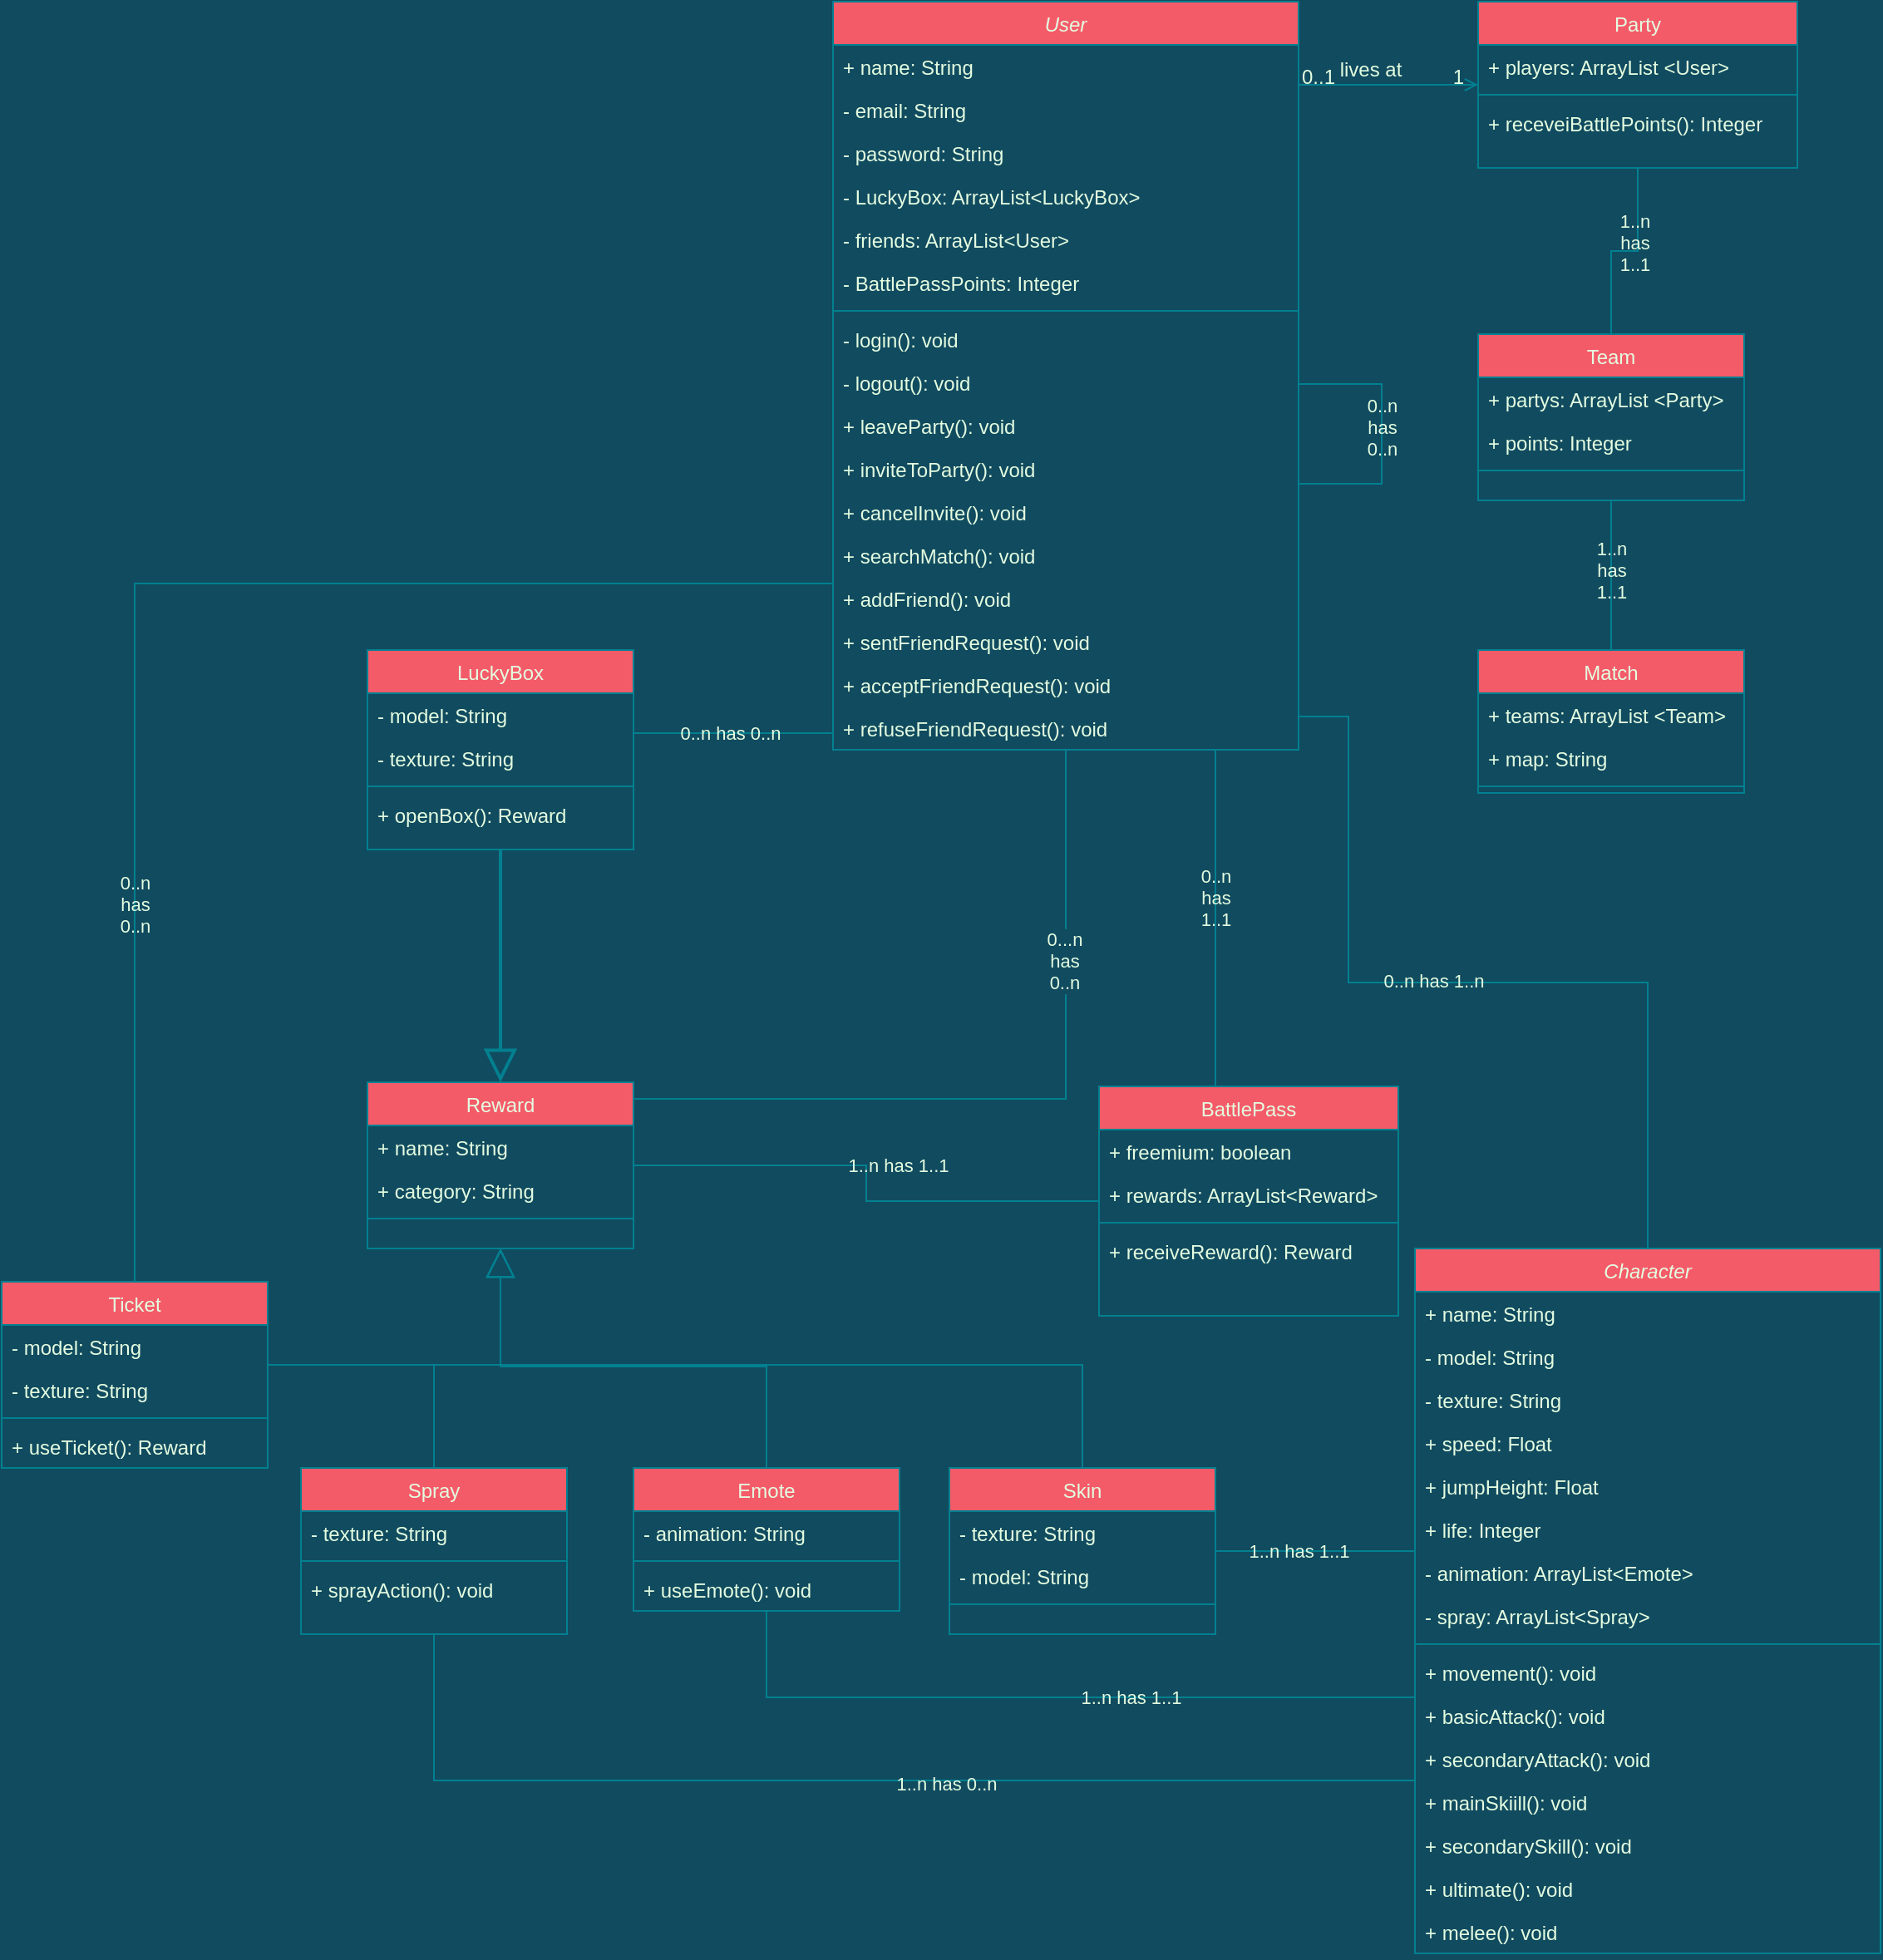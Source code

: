 <mxfile version="20.7.3" type="github">
  <diagram id="C5RBs43oDa-KdzZeNtuy" name="Page-1">
    <mxGraphModel dx="1836" dy="573" grid="1" gridSize="10" guides="1" tooltips="1" connect="1" arrows="1" fold="1" page="1" pageScale="1" pageWidth="827" pageHeight="1169" background="#114B5F" math="0" shadow="0">
      <root>
        <mxCell id="WIyWlLk6GJQsqaUBKTNV-0" />
        <mxCell id="WIyWlLk6GJQsqaUBKTNV-1" parent="WIyWlLk6GJQsqaUBKTNV-0" />
        <mxCell id="tmerNh61m2oUfgp1v08B-69" style="edgeStyle=orthogonalEdgeStyle;rounded=0;orthogonalLoop=1;jettySize=auto;html=1;labelBackgroundColor=none;strokeColor=#028090;fontColor=default;endArrow=none;endFill=0;endSize=15;fillColor=#F45B69;" parent="WIyWlLk6GJQsqaUBKTNV-1" source="zkfFHV4jXpPFQw0GAbJ--0" target="tmerNh61m2oUfgp1v08B-45" edge="1">
          <mxGeometry relative="1" as="geometry">
            <Array as="points">
              <mxPoint x="430" y="550" />
              <mxPoint x="430" y="710" />
              <mxPoint x="610" y="710" />
            </Array>
          </mxGeometry>
        </mxCell>
        <mxCell id="tmerNh61m2oUfgp1v08B-70" value="0..n has 1..n" style="edgeLabel;html=1;align=center;verticalAlign=middle;resizable=0;points=[];fontColor=#E4FDE1;labelBackgroundColor=none;" parent="tmerNh61m2oUfgp1v08B-69" vertex="1" connectable="0">
          <mxGeometry x="-0.09" y="1" relative="1" as="geometry">
            <mxPoint as="offset" />
          </mxGeometry>
        </mxCell>
        <mxCell id="zkfFHV4jXpPFQw0GAbJ--0" value="User" style="swimlane;fontStyle=2;align=center;verticalAlign=top;childLayout=stackLayout;horizontal=1;startSize=26;horizontalStack=0;resizeParent=1;resizeLast=0;collapsible=1;marginBottom=0;rounded=0;shadow=0;strokeWidth=1;fillColor=#F45B69;strokeColor=#028090;fontColor=#E4FDE1;labelBackgroundColor=none;" parent="WIyWlLk6GJQsqaUBKTNV-1" vertex="1">
          <mxGeometry x="120" y="120" width="280" height="450" as="geometry">
            <mxRectangle x="230" y="140" width="160" height="26" as="alternateBounds" />
          </mxGeometry>
        </mxCell>
        <mxCell id="zkfFHV4jXpPFQw0GAbJ--1" value="+ name: String" style="text;align=left;verticalAlign=top;spacingLeft=4;spacingRight=4;overflow=hidden;rotatable=0;points=[[0,0.5],[1,0.5]];portConstraint=eastwest;fontColor=#E4FDE1;labelBackgroundColor=none;" parent="zkfFHV4jXpPFQw0GAbJ--0" vertex="1">
          <mxGeometry y="26" width="280" height="26" as="geometry" />
        </mxCell>
        <mxCell id="zkfFHV4jXpPFQw0GAbJ--2" value="- email: String" style="text;align=left;verticalAlign=top;spacingLeft=4;spacingRight=4;overflow=hidden;rotatable=0;points=[[0,0.5],[1,0.5]];portConstraint=eastwest;rounded=0;shadow=0;html=0;fontColor=#E4FDE1;labelBackgroundColor=none;" parent="zkfFHV4jXpPFQw0GAbJ--0" vertex="1">
          <mxGeometry y="52" width="280" height="26" as="geometry" />
        </mxCell>
        <mxCell id="zkfFHV4jXpPFQw0GAbJ--3" value="- password: String" style="text;align=left;verticalAlign=top;spacingLeft=4;spacingRight=4;overflow=hidden;rotatable=0;points=[[0,0.5],[1,0.5]];portConstraint=eastwest;rounded=0;shadow=0;html=0;fontColor=#E4FDE1;labelBackgroundColor=none;" parent="zkfFHV4jXpPFQw0GAbJ--0" vertex="1">
          <mxGeometry y="78" width="280" height="26" as="geometry" />
        </mxCell>
        <mxCell id="Cb7bU1tl5uYqyNxueSW6-1" value="- LuckyBox: ArrayList&lt;LuckyBox&gt;" style="text;align=left;verticalAlign=top;spacingLeft=4;spacingRight=4;overflow=hidden;rotatable=0;points=[[0,0.5],[1,0.5]];portConstraint=eastwest;rounded=0;shadow=0;html=0;fontColor=#E4FDE1;labelBackgroundColor=none;" parent="zkfFHV4jXpPFQw0GAbJ--0" vertex="1">
          <mxGeometry y="104" width="280" height="26" as="geometry" />
        </mxCell>
        <mxCell id="Cb7bU1tl5uYqyNxueSW6-10" value="- friends: ArrayList&lt;User&gt;" style="text;align=left;verticalAlign=top;spacingLeft=4;spacingRight=4;overflow=hidden;rotatable=0;points=[[0,0.5],[1,0.5]];portConstraint=eastwest;rounded=0;shadow=0;html=0;fontColor=#E4FDE1;labelBackgroundColor=none;" parent="zkfFHV4jXpPFQw0GAbJ--0" vertex="1">
          <mxGeometry y="130" width="280" height="26" as="geometry" />
        </mxCell>
        <mxCell id="Cb7bU1tl5uYqyNxueSW6-0" value="- BattlePassPoints: Integer" style="text;align=left;verticalAlign=top;spacingLeft=4;spacingRight=4;overflow=hidden;rotatable=0;points=[[0,0.5],[1,0.5]];portConstraint=eastwest;rounded=0;shadow=0;html=0;fontColor=#E4FDE1;labelBackgroundColor=none;" parent="zkfFHV4jXpPFQw0GAbJ--0" vertex="1">
          <mxGeometry y="156" width="280" height="26" as="geometry" />
        </mxCell>
        <mxCell id="zkfFHV4jXpPFQw0GAbJ--4" value="" style="line;html=1;strokeWidth=1;align=left;verticalAlign=middle;spacingTop=-1;spacingLeft=3;spacingRight=3;rotatable=0;labelPosition=right;points=[];portConstraint=eastwest;labelBackgroundColor=none;fillColor=#F45B69;strokeColor=#028090;fontColor=#E4FDE1;" parent="zkfFHV4jXpPFQw0GAbJ--0" vertex="1">
          <mxGeometry y="182" width="280" height="8" as="geometry" />
        </mxCell>
        <mxCell id="zkfFHV4jXpPFQw0GAbJ--5" value="- login(): void" style="text;align=left;verticalAlign=top;spacingLeft=4;spacingRight=4;overflow=hidden;rotatable=0;points=[[0,0.5],[1,0.5]];portConstraint=eastwest;fontColor=#E4FDE1;labelBackgroundColor=none;" parent="zkfFHV4jXpPFQw0GAbJ--0" vertex="1">
          <mxGeometry y="190" width="280" height="26" as="geometry" />
        </mxCell>
        <mxCell id="Cb7bU1tl5uYqyNxueSW6-2" value="- logout(): void" style="text;align=left;verticalAlign=top;spacingLeft=4;spacingRight=4;overflow=hidden;rotatable=0;points=[[0,0.5],[1,0.5]];portConstraint=eastwest;fontColor=#E4FDE1;labelBackgroundColor=none;" parent="zkfFHV4jXpPFQw0GAbJ--0" vertex="1">
          <mxGeometry y="216" width="280" height="26" as="geometry" />
        </mxCell>
        <mxCell id="Cb7bU1tl5uYqyNxueSW6-3" value="+ leaveParty(): void" style="text;align=left;verticalAlign=top;spacingLeft=4;spacingRight=4;overflow=hidden;rotatable=0;points=[[0,0.5],[1,0.5]];portConstraint=eastwest;fontColor=#E4FDE1;labelBackgroundColor=none;" parent="zkfFHV4jXpPFQw0GAbJ--0" vertex="1">
          <mxGeometry y="242" width="280" height="26" as="geometry" />
        </mxCell>
        <mxCell id="Cb7bU1tl5uYqyNxueSW6-4" value="+ inviteToParty(): void" style="text;align=left;verticalAlign=top;spacingLeft=4;spacingRight=4;overflow=hidden;rotatable=0;points=[[0,0.5],[1,0.5]];portConstraint=eastwest;fontColor=#E4FDE1;labelBackgroundColor=none;" parent="zkfFHV4jXpPFQw0GAbJ--0" vertex="1">
          <mxGeometry y="268" width="280" height="26" as="geometry" />
        </mxCell>
        <mxCell id="Cb7bU1tl5uYqyNxueSW6-5" value="+ cancelInvite(): void" style="text;align=left;verticalAlign=top;spacingLeft=4;spacingRight=4;overflow=hidden;rotatable=0;points=[[0,0.5],[1,0.5]];portConstraint=eastwest;fontColor=#E4FDE1;labelBackgroundColor=none;" parent="zkfFHV4jXpPFQw0GAbJ--0" vertex="1">
          <mxGeometry y="294" width="280" height="26" as="geometry" />
        </mxCell>
        <mxCell id="Cb7bU1tl5uYqyNxueSW6-6" value="+ searchMatch(): void" style="text;align=left;verticalAlign=top;spacingLeft=4;spacingRight=4;overflow=hidden;rotatable=0;points=[[0,0.5],[1,0.5]];portConstraint=eastwest;fontColor=#E4FDE1;labelBackgroundColor=none;" parent="zkfFHV4jXpPFQw0GAbJ--0" vertex="1">
          <mxGeometry y="320" width="280" height="26" as="geometry" />
        </mxCell>
        <mxCell id="Cb7bU1tl5uYqyNxueSW6-7" value="+ addFriend(): void" style="text;align=left;verticalAlign=top;spacingLeft=4;spacingRight=4;overflow=hidden;rotatable=0;points=[[0,0.5],[1,0.5]];portConstraint=eastwest;fontColor=#E4FDE1;labelBackgroundColor=none;" parent="zkfFHV4jXpPFQw0GAbJ--0" vertex="1">
          <mxGeometry y="346" width="280" height="26" as="geometry" />
        </mxCell>
        <mxCell id="Cb7bU1tl5uYqyNxueSW6-9" value="+ sentFriendRequest(): void" style="text;align=left;verticalAlign=top;spacingLeft=4;spacingRight=4;overflow=hidden;rotatable=0;points=[[0,0.5],[1,0.5]];portConstraint=eastwest;fontColor=#E4FDE1;labelBackgroundColor=none;" parent="zkfFHV4jXpPFQw0GAbJ--0" vertex="1">
          <mxGeometry y="372" width="280" height="26" as="geometry" />
        </mxCell>
        <mxCell id="Cb7bU1tl5uYqyNxueSW6-11" value="+ acceptFriendRequest(): void" style="text;align=left;verticalAlign=top;spacingLeft=4;spacingRight=4;overflow=hidden;rotatable=0;points=[[0,0.5],[1,0.5]];portConstraint=eastwest;fontColor=#E4FDE1;labelBackgroundColor=none;" parent="zkfFHV4jXpPFQw0GAbJ--0" vertex="1">
          <mxGeometry y="398" width="280" height="26" as="geometry" />
        </mxCell>
        <mxCell id="Cb7bU1tl5uYqyNxueSW6-8" value="+ refuseFriendRequest(): void" style="text;align=left;verticalAlign=top;spacingLeft=4;spacingRight=4;overflow=hidden;rotatable=0;points=[[0,0.5],[1,0.5]];portConstraint=eastwest;fontColor=#E4FDE1;labelBackgroundColor=none;" parent="zkfFHV4jXpPFQw0GAbJ--0" vertex="1">
          <mxGeometry y="424" width="280" height="26" as="geometry" />
        </mxCell>
        <mxCell id="Cb7bU1tl5uYqyNxueSW6-14" style="edgeStyle=orthogonalEdgeStyle;rounded=0;orthogonalLoop=1;jettySize=auto;html=1;strokeColor=#028090;fontColor=default;fillColor=#F45B69;endArrow=none;endFill=0;endSize=6;startSize=6;jumpSize=6;labelBackgroundColor=none;" parent="WIyWlLk6GJQsqaUBKTNV-1" source="zkfFHV4jXpPFQw0GAbJ--6" target="zkfFHV4jXpPFQw0GAbJ--0" edge="1">
          <mxGeometry relative="1" as="geometry">
            <Array as="points">
              <mxPoint x="60" y="560" />
              <mxPoint x="60" y="560" />
            </Array>
          </mxGeometry>
        </mxCell>
        <mxCell id="tmerNh61m2oUfgp1v08B-2" value="0..n has 0..n" style="edgeLabel;html=1;align=center;verticalAlign=middle;resizable=0;points=[];labelBackgroundColor=none;fontColor=#E4FDE1;" parent="Cb7bU1tl5uYqyNxueSW6-14" vertex="1" connectable="0">
          <mxGeometry x="0.14" y="-1" relative="1" as="geometry">
            <mxPoint x="-11" y="-1" as="offset" />
          </mxGeometry>
        </mxCell>
        <mxCell id="Cb7bU1tl5uYqyNxueSW6-21" style="edgeStyle=orthogonalEdgeStyle;rounded=0;jumpSize=6;orthogonalLoop=1;jettySize=auto;html=1;strokeColor=#028090;fontColor=default;endArrow=block;endFill=0;startSize=6;endSize=15;fillColor=#F45B69;strokeWidth=2;labelBackgroundColor=none;" parent="WIyWlLk6GJQsqaUBKTNV-1" source="zkfFHV4jXpPFQw0GAbJ--6" target="Cb7bU1tl5uYqyNxueSW6-17" edge="1">
          <mxGeometry relative="1" as="geometry" />
        </mxCell>
        <mxCell id="zkfFHV4jXpPFQw0GAbJ--6" value="LuckyBox" style="swimlane;fontStyle=0;align=center;verticalAlign=top;childLayout=stackLayout;horizontal=1;startSize=26;horizontalStack=0;resizeParent=1;resizeLast=0;collapsible=1;marginBottom=0;rounded=0;shadow=0;strokeWidth=1;fillColor=#F45B69;strokeColor=#028090;fontColor=#E4FDE1;labelBackgroundColor=none;" parent="WIyWlLk6GJQsqaUBKTNV-1" vertex="1">
          <mxGeometry x="-160" y="510" width="160" height="120" as="geometry">
            <mxRectangle x="130" y="380" width="160" height="26" as="alternateBounds" />
          </mxGeometry>
        </mxCell>
        <mxCell id="zkfFHV4jXpPFQw0GAbJ--7" value="- model: String" style="text;align=left;verticalAlign=top;spacingLeft=4;spacingRight=4;overflow=hidden;rotatable=0;points=[[0,0.5],[1,0.5]];portConstraint=eastwest;fontColor=#E4FDE1;labelBackgroundColor=none;" parent="zkfFHV4jXpPFQw0GAbJ--6" vertex="1">
          <mxGeometry y="26" width="160" height="26" as="geometry" />
        </mxCell>
        <mxCell id="zkfFHV4jXpPFQw0GAbJ--8" value="- texture: String" style="text;align=left;verticalAlign=top;spacingLeft=4;spacingRight=4;overflow=hidden;rotatable=0;points=[[0,0.5],[1,0.5]];portConstraint=eastwest;rounded=0;shadow=0;html=0;fontColor=#E4FDE1;labelBackgroundColor=none;" parent="zkfFHV4jXpPFQw0GAbJ--6" vertex="1">
          <mxGeometry y="52" width="160" height="26" as="geometry" />
        </mxCell>
        <mxCell id="zkfFHV4jXpPFQw0GAbJ--9" value="" style="line;html=1;strokeWidth=1;align=left;verticalAlign=middle;spacingTop=-1;spacingLeft=3;spacingRight=3;rotatable=0;labelPosition=right;points=[];portConstraint=eastwest;labelBackgroundColor=none;fillColor=#F45B69;strokeColor=#028090;fontColor=#E4FDE1;" parent="zkfFHV4jXpPFQw0GAbJ--6" vertex="1">
          <mxGeometry y="78" width="160" height="8" as="geometry" />
        </mxCell>
        <mxCell id="Cb7bU1tl5uYqyNxueSW6-13" value="+ openBox(): Reward" style="text;align=left;verticalAlign=top;spacingLeft=4;spacingRight=4;overflow=hidden;rotatable=0;points=[[0,0.5],[1,0.5]];portConstraint=eastwest;rounded=0;shadow=0;html=0;fontColor=#E4FDE1;labelBackgroundColor=none;" parent="zkfFHV4jXpPFQw0GAbJ--6" vertex="1">
          <mxGeometry y="86" width="160" height="26" as="geometry" />
        </mxCell>
        <mxCell id="Cb7bU1tl5uYqyNxueSW6-15" style="edgeStyle=orthogonalEdgeStyle;rounded=0;jumpSize=6;orthogonalLoop=1;jettySize=auto;html=1;strokeColor=#028090;fontColor=default;endArrow=none;endFill=0;startSize=6;endSize=6;fillColor=#F45B69;labelBackgroundColor=none;" parent="WIyWlLk6GJQsqaUBKTNV-1" source="zkfFHV4jXpPFQw0GAbJ--13" target="zkfFHV4jXpPFQw0GAbJ--0" edge="1">
          <mxGeometry relative="1" as="geometry">
            <Array as="points">
              <mxPoint x="350" y="680" />
              <mxPoint x="350" y="680" />
            </Array>
          </mxGeometry>
        </mxCell>
        <mxCell id="tmerNh61m2oUfgp1v08B-1" value="0..n&lt;br&gt;has&lt;br&gt;1..1" style="edgeLabel;html=1;align=center;verticalAlign=middle;resizable=0;points=[];labelBackgroundColor=none;fontColor=#E4FDE1;" parent="Cb7bU1tl5uYqyNxueSW6-15" vertex="1" connectable="0">
          <mxGeometry x="0.12" relative="1" as="geometry">
            <mxPoint as="offset" />
          </mxGeometry>
        </mxCell>
        <mxCell id="zkfFHV4jXpPFQw0GAbJ--13" value="BattlePass" style="swimlane;fontStyle=0;align=center;verticalAlign=top;childLayout=stackLayout;horizontal=1;startSize=26;horizontalStack=0;resizeParent=1;resizeLast=0;collapsible=1;marginBottom=0;rounded=0;shadow=0;strokeWidth=1;fillColor=#F45B69;strokeColor=#028090;fontColor=#E4FDE1;labelBackgroundColor=none;" parent="WIyWlLk6GJQsqaUBKTNV-1" vertex="1">
          <mxGeometry x="280" y="772.5" width="180" height="138" as="geometry">
            <mxRectangle x="340" y="380" width="170" height="26" as="alternateBounds" />
          </mxGeometry>
        </mxCell>
        <mxCell id="zkfFHV4jXpPFQw0GAbJ--14" value="+ freemium: boolean" style="text;align=left;verticalAlign=top;spacingLeft=4;spacingRight=4;overflow=hidden;rotatable=0;points=[[0,0.5],[1,0.5]];portConstraint=eastwest;fontColor=#E4FDE1;labelBackgroundColor=none;" parent="zkfFHV4jXpPFQw0GAbJ--13" vertex="1">
          <mxGeometry y="26" width="180" height="26" as="geometry" />
        </mxCell>
        <mxCell id="QvC08m7J2pk5sZDxC54E-1" value="+ rewards: ArrayList&lt;Reward&gt;" style="text;align=left;verticalAlign=top;spacingLeft=4;spacingRight=4;overflow=hidden;rotatable=0;points=[[0,0.5],[1,0.5]];portConstraint=eastwest;fontColor=#E4FDE1;labelBackgroundColor=none;" parent="zkfFHV4jXpPFQw0GAbJ--13" vertex="1">
          <mxGeometry y="52" width="180" height="26" as="geometry" />
        </mxCell>
        <mxCell id="zkfFHV4jXpPFQw0GAbJ--15" value="" style="line;html=1;strokeWidth=1;align=left;verticalAlign=middle;spacingTop=-1;spacingLeft=3;spacingRight=3;rotatable=0;labelPosition=right;points=[];portConstraint=eastwest;labelBackgroundColor=none;fillColor=#F45B69;strokeColor=#028090;fontColor=#E4FDE1;" parent="zkfFHV4jXpPFQw0GAbJ--13" vertex="1">
          <mxGeometry y="78" width="180" height="8" as="geometry" />
        </mxCell>
        <mxCell id="tmerNh61m2oUfgp1v08B-71" value="+ receiveReward(): Reward" style="text;align=left;verticalAlign=top;spacingLeft=4;spacingRight=4;overflow=hidden;rotatable=0;points=[[0,0.5],[1,0.5]];portConstraint=eastwest;fontColor=#E4FDE1;labelBackgroundColor=none;" parent="zkfFHV4jXpPFQw0GAbJ--13" vertex="1">
          <mxGeometry y="86" width="180" height="26" as="geometry" />
        </mxCell>
        <mxCell id="tmerNh61m2oUfgp1v08B-42" style="edgeStyle=orthogonalEdgeStyle;rounded=0;orthogonalLoop=1;jettySize=auto;html=1;strokeColor=#028090;fontColor=default;endArrow=none;endFill=0;endSize=15;fillColor=#F45B69;labelBackgroundColor=none;" parent="WIyWlLk6GJQsqaUBKTNV-1" source="zkfFHV4jXpPFQw0GAbJ--17" target="tmerNh61m2oUfgp1v08B-33" edge="1">
          <mxGeometry relative="1" as="geometry" />
        </mxCell>
        <mxCell id="tmerNh61m2oUfgp1v08B-43" value="1..n&lt;br&gt;has&lt;br&gt;1..1" style="edgeLabel;html=1;align=center;verticalAlign=middle;resizable=0;points=[];fontColor=#E4FDE1;labelBackgroundColor=none;" parent="tmerNh61m2oUfgp1v08B-42" vertex="1" connectable="0">
          <mxGeometry x="-0.228" y="-2" relative="1" as="geometry">
            <mxPoint as="offset" />
          </mxGeometry>
        </mxCell>
        <mxCell id="zkfFHV4jXpPFQw0GAbJ--17" value="Party" style="swimlane;fontStyle=0;align=center;verticalAlign=top;childLayout=stackLayout;horizontal=1;startSize=26;horizontalStack=0;resizeParent=1;resizeLast=0;collapsible=1;marginBottom=0;rounded=0;shadow=0;strokeWidth=1;fillColor=#F45B69;strokeColor=#028090;fontColor=#E4FDE1;labelBackgroundColor=none;" parent="WIyWlLk6GJQsqaUBKTNV-1" vertex="1">
          <mxGeometry x="508" y="120" width="192" height="100" as="geometry">
            <mxRectangle x="550" y="140" width="160" height="26" as="alternateBounds" />
          </mxGeometry>
        </mxCell>
        <mxCell id="zkfFHV4jXpPFQw0GAbJ--18" value="+ players: ArrayList &lt;User&gt;" style="text;align=left;verticalAlign=top;spacingLeft=4;spacingRight=4;overflow=hidden;rotatable=0;points=[[0,0.5],[1,0.5]];portConstraint=eastwest;fontColor=#E4FDE1;labelBackgroundColor=none;" parent="zkfFHV4jXpPFQw0GAbJ--17" vertex="1">
          <mxGeometry y="26" width="192" height="26" as="geometry" />
        </mxCell>
        <mxCell id="zkfFHV4jXpPFQw0GAbJ--23" value="" style="line;html=1;strokeWidth=1;align=left;verticalAlign=middle;spacingTop=-1;spacingLeft=3;spacingRight=3;rotatable=0;labelPosition=right;points=[];portConstraint=eastwest;labelBackgroundColor=none;fillColor=#F45B69;strokeColor=#028090;fontColor=#E4FDE1;" parent="zkfFHV4jXpPFQw0GAbJ--17" vertex="1">
          <mxGeometry y="52" width="192" height="8" as="geometry" />
        </mxCell>
        <mxCell id="zkfFHV4jXpPFQw0GAbJ--24" value="+ receveiBattlePoints(): Integer" style="text;align=left;verticalAlign=top;spacingLeft=4;spacingRight=4;overflow=hidden;rotatable=0;points=[[0,0.5],[1,0.5]];portConstraint=eastwest;fontColor=#E4FDE1;labelBackgroundColor=none;" parent="zkfFHV4jXpPFQw0GAbJ--17" vertex="1">
          <mxGeometry y="60" width="192" height="26" as="geometry" />
        </mxCell>
        <mxCell id="zkfFHV4jXpPFQw0GAbJ--26" value="" style="endArrow=open;shadow=0;strokeWidth=1;rounded=0;endFill=1;edgeStyle=elbowEdgeStyle;elbow=vertical;labelBackgroundColor=none;strokeColor=#028090;fontColor=default;" parent="WIyWlLk6GJQsqaUBKTNV-1" source="zkfFHV4jXpPFQw0GAbJ--0" target="zkfFHV4jXpPFQw0GAbJ--17" edge="1">
          <mxGeometry x="0.5" y="41" relative="1" as="geometry">
            <mxPoint x="380" y="192" as="sourcePoint" />
            <mxPoint x="540" y="192" as="targetPoint" />
            <mxPoint x="-40" y="32" as="offset" />
          </mxGeometry>
        </mxCell>
        <mxCell id="zkfFHV4jXpPFQw0GAbJ--27" value="0..1" style="resizable=0;align=left;verticalAlign=bottom;labelBackgroundColor=none;fontSize=12;fillColor=#F45B69;strokeColor=#028090;fontColor=#E4FDE1;" parent="zkfFHV4jXpPFQw0GAbJ--26" connectable="0" vertex="1">
          <mxGeometry x="-1" relative="1" as="geometry">
            <mxPoint y="4" as="offset" />
          </mxGeometry>
        </mxCell>
        <mxCell id="zkfFHV4jXpPFQw0GAbJ--28" value="1" style="resizable=0;align=right;verticalAlign=bottom;labelBackgroundColor=none;fontSize=12;fillColor=#F45B69;strokeColor=#028090;fontColor=#E4FDE1;" parent="zkfFHV4jXpPFQw0GAbJ--26" connectable="0" vertex="1">
          <mxGeometry x="1" relative="1" as="geometry">
            <mxPoint x="-7" y="4" as="offset" />
          </mxGeometry>
        </mxCell>
        <mxCell id="zkfFHV4jXpPFQw0GAbJ--29" value="lives at" style="text;html=1;resizable=0;points=[];;align=center;verticalAlign=middle;labelBackgroundColor=none;rounded=0;shadow=0;strokeWidth=1;fontSize=12;fontColor=#E4FDE1;" parent="zkfFHV4jXpPFQw0GAbJ--26" vertex="1" connectable="0">
          <mxGeometry x="0.5" y="49" relative="1" as="geometry">
            <mxPoint x="-38" y="40" as="offset" />
          </mxGeometry>
        </mxCell>
        <mxCell id="Cb7bU1tl5uYqyNxueSW6-22" style="edgeStyle=orthogonalEdgeStyle;rounded=0;jumpSize=6;orthogonalLoop=1;jettySize=auto;html=1;strokeColor=#028090;fontColor=default;endArrow=none;endFill=0;startSize=6;endSize=6;fillColor=#F45B69;labelBackgroundColor=none;" parent="WIyWlLk6GJQsqaUBKTNV-1" source="Cb7bU1tl5uYqyNxueSW6-17" target="zkfFHV4jXpPFQw0GAbJ--13" edge="1">
          <mxGeometry relative="1" as="geometry" />
        </mxCell>
        <mxCell id="tmerNh61m2oUfgp1v08B-0" value="1..n has 1..1" style="edgeLabel;html=1;align=center;verticalAlign=middle;resizable=0;points=[];labelBackgroundColor=none;fontColor=#E4FDE1;" parent="Cb7bU1tl5uYqyNxueSW6-22" vertex="1" connectable="0">
          <mxGeometry x="-0.11" y="-3" relative="1" as="geometry">
            <mxPoint x="25" y="-3" as="offset" />
          </mxGeometry>
        </mxCell>
        <mxCell id="AGIvrgXKBI2objAQngm1-0" style="edgeStyle=orthogonalEdgeStyle;rounded=0;orthogonalLoop=1;jettySize=auto;html=1;labelBackgroundColor=none;strokeColor=#028090;fontColor=default;endArrow=none;endFill=0;" edge="1" parent="WIyWlLk6GJQsqaUBKTNV-1" source="Cb7bU1tl5uYqyNxueSW6-17" target="zkfFHV4jXpPFQw0GAbJ--0">
          <mxGeometry relative="1" as="geometry">
            <Array as="points">
              <mxPoint x="260" y="780" />
            </Array>
          </mxGeometry>
        </mxCell>
        <mxCell id="AGIvrgXKBI2objAQngm1-1" value="0...n&lt;br&gt;has&lt;br&gt;0..n" style="edgeLabel;html=1;align=center;verticalAlign=middle;resizable=0;points=[];fontColor=#E4FDE1;labelBackgroundColor=#114B5F;" vertex="1" connectable="0" parent="AGIvrgXKBI2objAQngm1-0">
          <mxGeometry x="0.46" y="1" relative="1" as="geometry">
            <mxPoint as="offset" />
          </mxGeometry>
        </mxCell>
        <mxCell id="Cb7bU1tl5uYqyNxueSW6-17" value="Reward" style="swimlane;fontStyle=0;align=center;verticalAlign=top;childLayout=stackLayout;horizontal=1;startSize=26;horizontalStack=0;resizeParent=1;resizeLast=0;collapsible=1;marginBottom=0;rounded=0;shadow=0;strokeWidth=1;fillColor=#F45B69;strokeColor=#028090;fontColor=#E4FDE1;labelBackgroundColor=none;" parent="WIyWlLk6GJQsqaUBKTNV-1" vertex="1">
          <mxGeometry x="-160" y="770" width="160" height="100" as="geometry">
            <mxRectangle x="340" y="380" width="170" height="26" as="alternateBounds" />
          </mxGeometry>
        </mxCell>
        <mxCell id="Cb7bU1tl5uYqyNxueSW6-18" value="+ name: String" style="text;align=left;verticalAlign=top;spacingLeft=4;spacingRight=4;overflow=hidden;rotatable=0;points=[[0,0.5],[1,0.5]];portConstraint=eastwest;fontColor=#E4FDE1;labelBackgroundColor=none;" parent="Cb7bU1tl5uYqyNxueSW6-17" vertex="1">
          <mxGeometry y="26" width="160" height="26" as="geometry" />
        </mxCell>
        <mxCell id="Cb7bU1tl5uYqyNxueSW6-20" value="+ category: String" style="text;align=left;verticalAlign=top;spacingLeft=4;spacingRight=4;overflow=hidden;rotatable=0;points=[[0,0.5],[1,0.5]];portConstraint=eastwest;fontColor=#E4FDE1;labelBackgroundColor=none;" parent="Cb7bU1tl5uYqyNxueSW6-17" vertex="1">
          <mxGeometry y="52" width="160" height="26" as="geometry" />
        </mxCell>
        <mxCell id="Cb7bU1tl5uYqyNxueSW6-19" value="" style="line;html=1;strokeWidth=1;align=left;verticalAlign=middle;spacingTop=-1;spacingLeft=3;spacingRight=3;rotatable=0;labelPosition=right;points=[];portConstraint=eastwest;labelBackgroundColor=none;fillColor=#F45B69;strokeColor=#028090;fontColor=#E4FDE1;" parent="Cb7bU1tl5uYqyNxueSW6-17" vertex="1">
          <mxGeometry y="78" width="160" height="8" as="geometry" />
        </mxCell>
        <mxCell id="tmerNh61m2oUfgp1v08B-9" style="edgeStyle=orthogonalEdgeStyle;rounded=0;orthogonalLoop=1;jettySize=auto;html=1;labelBackgroundColor=none;strokeColor=#028090;fontColor=default;endArrow=block;endFill=0;endSize=15;" parent="WIyWlLk6GJQsqaUBKTNV-1" source="tmerNh61m2oUfgp1v08B-3" target="Cb7bU1tl5uYqyNxueSW6-17" edge="1">
          <mxGeometry relative="1" as="geometry">
            <Array as="points">
              <mxPoint x="-80" y="940" />
            </Array>
          </mxGeometry>
        </mxCell>
        <mxCell id="tmerNh61m2oUfgp1v08B-10" style="edgeStyle=orthogonalEdgeStyle;rounded=0;orthogonalLoop=1;jettySize=auto;html=1;strokeColor=#028090;fontColor=default;endArrow=none;endFill=0;endSize=15;fillColor=#F45B69;labelBackgroundColor=none;" parent="WIyWlLk6GJQsqaUBKTNV-1" source="tmerNh61m2oUfgp1v08B-3" target="zkfFHV4jXpPFQw0GAbJ--0" edge="1">
          <mxGeometry relative="1" as="geometry">
            <Array as="points">
              <mxPoint x="-300" y="470" />
            </Array>
          </mxGeometry>
        </mxCell>
        <mxCell id="tmerNh61m2oUfgp1v08B-14" value="0..n&lt;br&gt;has&lt;br&gt;0..n" style="edgeLabel;html=1;align=center;verticalAlign=middle;resizable=0;points=[];fontColor=#E4FDE1;labelBackgroundColor=none;" parent="tmerNh61m2oUfgp1v08B-10" vertex="1" connectable="0">
          <mxGeometry x="-0.451" y="2" relative="1" as="geometry">
            <mxPoint x="2" y="3" as="offset" />
          </mxGeometry>
        </mxCell>
        <mxCell id="tmerNh61m2oUfgp1v08B-3" value="Ticket" style="swimlane;fontStyle=0;align=center;verticalAlign=top;childLayout=stackLayout;horizontal=1;startSize=26;horizontalStack=0;resizeParent=1;resizeLast=0;collapsible=1;marginBottom=0;rounded=0;shadow=0;strokeWidth=1;fillColor=#F45B69;strokeColor=#028090;fontColor=#E4FDE1;labelBackgroundColor=none;" parent="WIyWlLk6GJQsqaUBKTNV-1" vertex="1">
          <mxGeometry x="-380" y="890" width="160" height="112" as="geometry">
            <mxRectangle x="340" y="380" width="170" height="26" as="alternateBounds" />
          </mxGeometry>
        </mxCell>
        <mxCell id="tmerNh61m2oUfgp1v08B-4" value="- model: String" style="text;align=left;verticalAlign=top;spacingLeft=4;spacingRight=4;overflow=hidden;rotatable=0;points=[[0,0.5],[1,0.5]];portConstraint=eastwest;fontColor=#E4FDE1;labelBackgroundColor=none;" parent="tmerNh61m2oUfgp1v08B-3" vertex="1">
          <mxGeometry y="26" width="160" height="26" as="geometry" />
        </mxCell>
        <mxCell id="tmerNh61m2oUfgp1v08B-5" value="- texture: String" style="text;align=left;verticalAlign=top;spacingLeft=4;spacingRight=4;overflow=hidden;rotatable=0;points=[[0,0.5],[1,0.5]];portConstraint=eastwest;fontColor=#E4FDE1;labelBackgroundColor=none;" parent="tmerNh61m2oUfgp1v08B-3" vertex="1">
          <mxGeometry y="52" width="160" height="26" as="geometry" />
        </mxCell>
        <mxCell id="tmerNh61m2oUfgp1v08B-6" value="" style="line;html=1;strokeWidth=1;align=left;verticalAlign=middle;spacingTop=-1;spacingLeft=3;spacingRight=3;rotatable=0;labelPosition=right;points=[];portConstraint=eastwest;labelBackgroundColor=none;fillColor=#F45B69;strokeColor=#028090;fontColor=#E4FDE1;" parent="tmerNh61m2oUfgp1v08B-3" vertex="1">
          <mxGeometry y="78" width="160" height="8" as="geometry" />
        </mxCell>
        <mxCell id="tmerNh61m2oUfgp1v08B-7" value="+ useTicket(): Reward" style="text;align=left;verticalAlign=top;spacingLeft=4;spacingRight=4;overflow=hidden;rotatable=0;points=[[0,0.5],[1,0.5]];portConstraint=eastwest;fontColor=#E4FDE1;labelBackgroundColor=none;" parent="tmerNh61m2oUfgp1v08B-3" vertex="1">
          <mxGeometry y="86" width="160" height="26" as="geometry" />
        </mxCell>
        <mxCell id="tmerNh61m2oUfgp1v08B-27" style="edgeStyle=orthogonalEdgeStyle;rounded=0;orthogonalLoop=1;jettySize=auto;html=1;strokeColor=#028090;fontColor=default;endArrow=block;endFill=0;endSize=15;fillColor=#F45B69;labelBackgroundColor=none;" parent="WIyWlLk6GJQsqaUBKTNV-1" source="tmerNh61m2oUfgp1v08B-15" target="Cb7bU1tl5uYqyNxueSW6-17" edge="1">
          <mxGeometry relative="1" as="geometry">
            <Array as="points">
              <mxPoint x="-120" y="940" />
              <mxPoint x="-80" y="940" />
            </Array>
          </mxGeometry>
        </mxCell>
        <mxCell id="tmerNh61m2oUfgp1v08B-67" style="edgeStyle=orthogonalEdgeStyle;rounded=0;orthogonalLoop=1;jettySize=auto;html=1;labelBackgroundColor=none;strokeColor=#028090;fontColor=default;endArrow=none;endFill=0;endSize=15;fillColor=#F45B69;" parent="WIyWlLk6GJQsqaUBKTNV-1" source="tmerNh61m2oUfgp1v08B-15" target="tmerNh61m2oUfgp1v08B-45" edge="1">
          <mxGeometry relative="1" as="geometry">
            <Array as="points">
              <mxPoint x="-120" y="1190" />
            </Array>
          </mxGeometry>
        </mxCell>
        <mxCell id="tmerNh61m2oUfgp1v08B-68" value="1..n has 0..n" style="edgeLabel;html=1;align=center;verticalAlign=middle;resizable=0;points=[];fontColor=#E4FDE1;labelBackgroundColor=none;" parent="tmerNh61m2oUfgp1v08B-67" vertex="1" connectable="0">
          <mxGeometry x="0.168" y="-2" relative="1" as="geometry">
            <mxPoint as="offset" />
          </mxGeometry>
        </mxCell>
        <mxCell id="tmerNh61m2oUfgp1v08B-15" value="Spray" style="swimlane;fontStyle=0;align=center;verticalAlign=top;childLayout=stackLayout;horizontal=1;startSize=26;horizontalStack=0;resizeParent=1;resizeLast=0;collapsible=1;marginBottom=0;rounded=0;shadow=0;strokeWidth=1;fillColor=#F45B69;strokeColor=#028090;fontColor=#E4FDE1;labelBackgroundColor=none;" parent="WIyWlLk6GJQsqaUBKTNV-1" vertex="1">
          <mxGeometry x="-200" y="1002" width="160" height="100" as="geometry">
            <mxRectangle x="340" y="380" width="170" height="26" as="alternateBounds" />
          </mxGeometry>
        </mxCell>
        <mxCell id="tmerNh61m2oUfgp1v08B-16" value="- texture: String" style="text;align=left;verticalAlign=top;spacingLeft=4;spacingRight=4;overflow=hidden;rotatable=0;points=[[0,0.5],[1,0.5]];portConstraint=eastwest;fontColor=#E4FDE1;labelBackgroundColor=none;" parent="tmerNh61m2oUfgp1v08B-15" vertex="1">
          <mxGeometry y="26" width="160" height="26" as="geometry" />
        </mxCell>
        <mxCell id="tmerNh61m2oUfgp1v08B-18" value="" style="line;html=1;strokeWidth=1;align=left;verticalAlign=middle;spacingTop=-1;spacingLeft=3;spacingRight=3;rotatable=0;labelPosition=right;points=[];portConstraint=eastwest;labelBackgroundColor=none;fillColor=#F45B69;strokeColor=#028090;fontColor=#E4FDE1;" parent="tmerNh61m2oUfgp1v08B-15" vertex="1">
          <mxGeometry y="52" width="160" height="8" as="geometry" />
        </mxCell>
        <mxCell id="tmerNh61m2oUfgp1v08B-30" value="+ sprayAction(): void" style="text;align=left;verticalAlign=top;spacingLeft=4;spacingRight=4;overflow=hidden;rotatable=0;points=[[0,0.5],[1,0.5]];portConstraint=eastwest;fontColor=#E4FDE1;labelBackgroundColor=none;" parent="tmerNh61m2oUfgp1v08B-15" vertex="1">
          <mxGeometry y="60" width="160" height="26" as="geometry" />
        </mxCell>
        <mxCell id="tmerNh61m2oUfgp1v08B-28" style="edgeStyle=orthogonalEdgeStyle;rounded=0;orthogonalLoop=1;jettySize=auto;html=1;strokeColor=#028090;fontColor=default;endArrow=block;endFill=0;endSize=15;fillColor=#F45B69;labelBackgroundColor=none;" parent="WIyWlLk6GJQsqaUBKTNV-1" source="tmerNh61m2oUfgp1v08B-19" target="Cb7bU1tl5uYqyNxueSW6-17" edge="1">
          <mxGeometry relative="1" as="geometry" />
        </mxCell>
        <mxCell id="tmerNh61m2oUfgp1v08B-65" style="edgeStyle=orthogonalEdgeStyle;rounded=0;orthogonalLoop=1;jettySize=auto;html=1;strokeColor=#028090;fontColor=default;endArrow=none;endFill=0;endSize=15;fillColor=#F45B69;labelBackgroundColor=none;" parent="WIyWlLk6GJQsqaUBKTNV-1" source="tmerNh61m2oUfgp1v08B-19" target="tmerNh61m2oUfgp1v08B-45" edge="1">
          <mxGeometry relative="1" as="geometry">
            <Array as="points">
              <mxPoint x="80" y="1140" />
            </Array>
          </mxGeometry>
        </mxCell>
        <mxCell id="tmerNh61m2oUfgp1v08B-66" value="1..n has 1..1" style="edgeLabel;html=1;align=center;verticalAlign=middle;resizable=0;points=[];fontColor=#E4FDE1;labelBackgroundColor=none;" parent="tmerNh61m2oUfgp1v08B-65" vertex="1" connectable="0">
          <mxGeometry x="0.223" relative="1" as="geometry">
            <mxPoint as="offset" />
          </mxGeometry>
        </mxCell>
        <mxCell id="tmerNh61m2oUfgp1v08B-19" value="Emote" style="swimlane;fontStyle=0;align=center;verticalAlign=top;childLayout=stackLayout;horizontal=1;startSize=26;horizontalStack=0;resizeParent=1;resizeLast=0;collapsible=1;marginBottom=0;rounded=0;shadow=0;strokeWidth=1;fillColor=#F45B69;strokeColor=#028090;fontColor=#E4FDE1;labelBackgroundColor=none;" parent="WIyWlLk6GJQsqaUBKTNV-1" vertex="1">
          <mxGeometry y="1002" width="160" height="86" as="geometry">
            <mxRectangle x="340" y="380" width="170" height="26" as="alternateBounds" />
          </mxGeometry>
        </mxCell>
        <mxCell id="tmerNh61m2oUfgp1v08B-20" value="- animation: String" style="text;align=left;verticalAlign=top;spacingLeft=4;spacingRight=4;overflow=hidden;rotatable=0;points=[[0,0.5],[1,0.5]];portConstraint=eastwest;fontColor=#E4FDE1;labelBackgroundColor=none;" parent="tmerNh61m2oUfgp1v08B-19" vertex="1">
          <mxGeometry y="26" width="160" height="26" as="geometry" />
        </mxCell>
        <mxCell id="tmerNh61m2oUfgp1v08B-22" value="" style="line;html=1;strokeWidth=1;align=left;verticalAlign=middle;spacingTop=-1;spacingLeft=3;spacingRight=3;rotatable=0;labelPosition=right;points=[];portConstraint=eastwest;labelBackgroundColor=none;fillColor=#F45B69;strokeColor=#028090;fontColor=#E4FDE1;" parent="tmerNh61m2oUfgp1v08B-19" vertex="1">
          <mxGeometry y="52" width="160" height="8" as="geometry" />
        </mxCell>
        <mxCell id="tmerNh61m2oUfgp1v08B-21" value="+ useEmote(): void" style="text;align=left;verticalAlign=top;spacingLeft=4;spacingRight=4;overflow=hidden;rotatable=0;points=[[0,0.5],[1,0.5]];portConstraint=eastwest;fontColor=#E4FDE1;labelBackgroundColor=none;" parent="tmerNh61m2oUfgp1v08B-19" vertex="1">
          <mxGeometry y="60" width="160" height="26" as="geometry" />
        </mxCell>
        <mxCell id="tmerNh61m2oUfgp1v08B-29" style="edgeStyle=orthogonalEdgeStyle;rounded=0;orthogonalLoop=1;jettySize=auto;html=1;strokeColor=#028090;fontColor=default;endArrow=block;endFill=0;endSize=15;fillColor=#F45B69;labelBackgroundColor=none;" parent="WIyWlLk6GJQsqaUBKTNV-1" source="tmerNh61m2oUfgp1v08B-23" target="Cb7bU1tl5uYqyNxueSW6-17" edge="1">
          <mxGeometry relative="1" as="geometry">
            <Array as="points">
              <mxPoint x="270" y="940" />
              <mxPoint x="-80" y="940" />
            </Array>
          </mxGeometry>
        </mxCell>
        <mxCell id="tmerNh61m2oUfgp1v08B-63" style="edgeStyle=orthogonalEdgeStyle;rounded=0;orthogonalLoop=1;jettySize=auto;html=1;strokeColor=#028090;fontColor=default;endArrow=none;endFill=0;endSize=15;fillColor=#F45B69;labelBackgroundColor=none;" parent="WIyWlLk6GJQsqaUBKTNV-1" source="tmerNh61m2oUfgp1v08B-23" target="tmerNh61m2oUfgp1v08B-45" edge="1">
          <mxGeometry relative="1" as="geometry">
            <Array as="points">
              <mxPoint x="440" y="1052" />
              <mxPoint x="440" y="1052" />
            </Array>
          </mxGeometry>
        </mxCell>
        <mxCell id="tmerNh61m2oUfgp1v08B-64" value="1..n has 1..1" style="edgeLabel;html=1;align=center;verticalAlign=middle;resizable=0;points=[];fontColor=#E4FDE1;labelBackgroundColor=none;" parent="tmerNh61m2oUfgp1v08B-63" vertex="1" connectable="0">
          <mxGeometry x="-0.337" y="-1" relative="1" as="geometry">
            <mxPoint x="10" y="-1" as="offset" />
          </mxGeometry>
        </mxCell>
        <mxCell id="tmerNh61m2oUfgp1v08B-23" value="Skin" style="swimlane;fontStyle=0;align=center;verticalAlign=top;childLayout=stackLayout;horizontal=1;startSize=26;horizontalStack=0;resizeParent=1;resizeLast=0;collapsible=1;marginBottom=0;rounded=0;shadow=0;strokeWidth=1;fillColor=#F45B69;strokeColor=#028090;fontColor=#E4FDE1;labelBackgroundColor=none;" parent="WIyWlLk6GJQsqaUBKTNV-1" vertex="1">
          <mxGeometry x="190" y="1002" width="160" height="100" as="geometry">
            <mxRectangle x="340" y="380" width="170" height="26" as="alternateBounds" />
          </mxGeometry>
        </mxCell>
        <mxCell id="tmerNh61m2oUfgp1v08B-24" value="- texture: String" style="text;align=left;verticalAlign=top;spacingLeft=4;spacingRight=4;overflow=hidden;rotatable=0;points=[[0,0.5],[1,0.5]];portConstraint=eastwest;fontColor=#E4FDE1;labelBackgroundColor=none;" parent="tmerNh61m2oUfgp1v08B-23" vertex="1">
          <mxGeometry y="26" width="160" height="26" as="geometry" />
        </mxCell>
        <mxCell id="tmerNh61m2oUfgp1v08B-25" value="- model: String" style="text;align=left;verticalAlign=top;spacingLeft=4;spacingRight=4;overflow=hidden;rotatable=0;points=[[0,0.5],[1,0.5]];portConstraint=eastwest;fontColor=#E4FDE1;labelBackgroundColor=none;" parent="tmerNh61m2oUfgp1v08B-23" vertex="1">
          <mxGeometry y="52" width="160" height="26" as="geometry" />
        </mxCell>
        <mxCell id="tmerNh61m2oUfgp1v08B-26" value="" style="line;html=1;strokeWidth=1;align=left;verticalAlign=middle;spacingTop=-1;spacingLeft=3;spacingRight=3;rotatable=0;labelPosition=right;points=[];portConstraint=eastwest;labelBackgroundColor=none;fillColor=#F45B69;strokeColor=#028090;fontColor=#E4FDE1;" parent="tmerNh61m2oUfgp1v08B-23" vertex="1">
          <mxGeometry y="78" width="160" height="8" as="geometry" />
        </mxCell>
        <mxCell id="tmerNh61m2oUfgp1v08B-31" style="edgeStyle=orthogonalEdgeStyle;rounded=0;orthogonalLoop=1;jettySize=auto;html=1;strokeColor=#028090;fontColor=default;endArrow=none;endFill=0;endSize=15;fillColor=#F45B69;labelBackgroundColor=none;" parent="WIyWlLk6GJQsqaUBKTNV-1" source="zkfFHV4jXpPFQw0GAbJ--0" target="zkfFHV4jXpPFQw0GAbJ--0" edge="1">
          <mxGeometry relative="1" as="geometry">
            <Array as="points">
              <mxPoint x="450" y="350" />
              <mxPoint x="450" y="410" />
            </Array>
          </mxGeometry>
        </mxCell>
        <mxCell id="tmerNh61m2oUfgp1v08B-32" value="0..n&lt;br&gt;has&lt;br&gt;0..n" style="edgeLabel;html=1;align=center;verticalAlign=middle;resizable=0;points=[];fontColor=#E4FDE1;labelBackgroundColor=none;" parent="tmerNh61m2oUfgp1v08B-31" vertex="1" connectable="0">
          <mxGeometry x="-0.207" y="-3" relative="1" as="geometry">
            <mxPoint x="3" y="12" as="offset" />
          </mxGeometry>
        </mxCell>
        <mxCell id="tmerNh61m2oUfgp1v08B-41" style="edgeStyle=orthogonalEdgeStyle;rounded=0;orthogonalLoop=1;jettySize=auto;html=1;strokeColor=#028090;fontColor=default;endArrow=none;endFill=0;endSize=15;fillColor=#F45B69;labelBackgroundColor=none;" parent="WIyWlLk6GJQsqaUBKTNV-1" source="tmerNh61m2oUfgp1v08B-33" target="tmerNh61m2oUfgp1v08B-37" edge="1">
          <mxGeometry relative="1" as="geometry" />
        </mxCell>
        <mxCell id="tmerNh61m2oUfgp1v08B-44" value="1..n&lt;br&gt;has&lt;br&gt;1..1" style="edgeLabel;html=1;align=center;verticalAlign=middle;resizable=0;points=[];fontColor=#E4FDE1;labelBackgroundColor=none;" parent="tmerNh61m2oUfgp1v08B-41" vertex="1" connectable="0">
          <mxGeometry x="-0.264" y="-3" relative="1" as="geometry">
            <mxPoint x="3" y="9" as="offset" />
          </mxGeometry>
        </mxCell>
        <mxCell id="tmerNh61m2oUfgp1v08B-33" value="Team" style="swimlane;fontStyle=0;align=center;verticalAlign=top;childLayout=stackLayout;horizontal=1;startSize=26;horizontalStack=0;resizeParent=1;resizeLast=0;collapsible=1;marginBottom=0;rounded=0;shadow=0;strokeWidth=1;fillColor=#F45B69;strokeColor=#028090;fontColor=#E4FDE1;labelBackgroundColor=none;" parent="WIyWlLk6GJQsqaUBKTNV-1" vertex="1">
          <mxGeometry x="508" y="320" width="160" height="100" as="geometry">
            <mxRectangle x="550" y="140" width="160" height="26" as="alternateBounds" />
          </mxGeometry>
        </mxCell>
        <mxCell id="tmerNh61m2oUfgp1v08B-34" value="+ partys: ArrayList &lt;Party&gt;" style="text;align=left;verticalAlign=top;spacingLeft=4;spacingRight=4;overflow=hidden;rotatable=0;points=[[0,0.5],[1,0.5]];portConstraint=eastwest;fontColor=#E4FDE1;labelBackgroundColor=none;" parent="tmerNh61m2oUfgp1v08B-33" vertex="1">
          <mxGeometry y="26" width="160" height="26" as="geometry" />
        </mxCell>
        <mxCell id="tmerNh61m2oUfgp1v08B-36" value="+ points: Integer" style="text;align=left;verticalAlign=top;spacingLeft=4;spacingRight=4;overflow=hidden;rotatable=0;points=[[0,0.5],[1,0.5]];portConstraint=eastwest;fontColor=#E4FDE1;labelBackgroundColor=none;" parent="tmerNh61m2oUfgp1v08B-33" vertex="1">
          <mxGeometry y="52" width="160" height="26" as="geometry" />
        </mxCell>
        <mxCell id="tmerNh61m2oUfgp1v08B-35" value="" style="line;html=1;strokeWidth=1;align=left;verticalAlign=middle;spacingTop=-1;spacingLeft=3;spacingRight=3;rotatable=0;labelPosition=right;points=[];portConstraint=eastwest;labelBackgroundColor=none;fillColor=#F45B69;strokeColor=#028090;fontColor=#E4FDE1;" parent="tmerNh61m2oUfgp1v08B-33" vertex="1">
          <mxGeometry y="78" width="160" height="8" as="geometry" />
        </mxCell>
        <mxCell id="tmerNh61m2oUfgp1v08B-37" value="Match" style="swimlane;fontStyle=0;align=center;verticalAlign=top;childLayout=stackLayout;horizontal=1;startSize=26;horizontalStack=0;resizeParent=1;resizeLast=0;collapsible=1;marginBottom=0;rounded=0;shadow=0;strokeWidth=1;fillColor=#F45B69;strokeColor=#028090;fontColor=#E4FDE1;labelBackgroundColor=none;" parent="WIyWlLk6GJQsqaUBKTNV-1" vertex="1">
          <mxGeometry x="508" y="510" width="160" height="86" as="geometry">
            <mxRectangle x="550" y="140" width="160" height="26" as="alternateBounds" />
          </mxGeometry>
        </mxCell>
        <mxCell id="QvC08m7J2pk5sZDxC54E-0" value="+ teams: ArrayList &lt;Team&gt;" style="text;align=left;verticalAlign=top;spacingLeft=4;spacingRight=4;overflow=hidden;rotatable=0;points=[[0,0.5],[1,0.5]];portConstraint=eastwest;fontColor=#E4FDE1;labelBackgroundColor=none;" parent="tmerNh61m2oUfgp1v08B-37" vertex="1">
          <mxGeometry y="26" width="160" height="26" as="geometry" />
        </mxCell>
        <mxCell id="tmerNh61m2oUfgp1v08B-38" value="+ map: String" style="text;align=left;verticalAlign=top;spacingLeft=4;spacingRight=4;overflow=hidden;rotatable=0;points=[[0,0.5],[1,0.5]];portConstraint=eastwest;fontColor=#E4FDE1;labelBackgroundColor=none;" parent="tmerNh61m2oUfgp1v08B-37" vertex="1">
          <mxGeometry y="52" width="160" height="26" as="geometry" />
        </mxCell>
        <mxCell id="tmerNh61m2oUfgp1v08B-40" value="" style="line;html=1;strokeWidth=1;align=left;verticalAlign=middle;spacingTop=-1;spacingLeft=3;spacingRight=3;rotatable=0;labelPosition=right;points=[];portConstraint=eastwest;labelBackgroundColor=none;fillColor=#F45B69;strokeColor=#028090;fontColor=#E4FDE1;" parent="tmerNh61m2oUfgp1v08B-37" vertex="1">
          <mxGeometry y="78" width="160" height="8" as="geometry" />
        </mxCell>
        <mxCell id="tmerNh61m2oUfgp1v08B-45" value="Character" style="swimlane;fontStyle=2;align=center;verticalAlign=top;childLayout=stackLayout;horizontal=1;startSize=26;horizontalStack=0;resizeParent=1;resizeLast=0;collapsible=1;marginBottom=0;rounded=0;shadow=0;strokeWidth=1;fillColor=#F45B69;strokeColor=#028090;fontColor=#E4FDE1;labelBackgroundColor=none;" parent="WIyWlLk6GJQsqaUBKTNV-1" vertex="1">
          <mxGeometry x="470" y="870" width="280" height="424" as="geometry">
            <mxRectangle x="230" y="140" width="160" height="26" as="alternateBounds" />
          </mxGeometry>
        </mxCell>
        <mxCell id="tmerNh61m2oUfgp1v08B-46" value="+ name: String" style="text;align=left;verticalAlign=top;spacingLeft=4;spacingRight=4;overflow=hidden;rotatable=0;points=[[0,0.5],[1,0.5]];portConstraint=eastwest;fontColor=#E4FDE1;labelBackgroundColor=none;" parent="tmerNh61m2oUfgp1v08B-45" vertex="1">
          <mxGeometry y="26" width="280" height="26" as="geometry" />
        </mxCell>
        <mxCell id="tmerNh61m2oUfgp1v08B-47" value="- model: String" style="text;align=left;verticalAlign=top;spacingLeft=4;spacingRight=4;overflow=hidden;rotatable=0;points=[[0,0.5],[1,0.5]];portConstraint=eastwest;rounded=0;shadow=0;html=0;fontColor=#E4FDE1;labelBackgroundColor=none;" parent="tmerNh61m2oUfgp1v08B-45" vertex="1">
          <mxGeometry y="52" width="280" height="26" as="geometry" />
        </mxCell>
        <mxCell id="tmerNh61m2oUfgp1v08B-48" value="- texture: String" style="text;align=left;verticalAlign=top;spacingLeft=4;spacingRight=4;overflow=hidden;rotatable=0;points=[[0,0.5],[1,0.5]];portConstraint=eastwest;rounded=0;shadow=0;html=0;fontColor=#E4FDE1;labelBackgroundColor=none;" parent="tmerNh61m2oUfgp1v08B-45" vertex="1">
          <mxGeometry y="78" width="280" height="26" as="geometry" />
        </mxCell>
        <mxCell id="tmerNh61m2oUfgp1v08B-49" value="+ speed: Float" style="text;align=left;verticalAlign=top;spacingLeft=4;spacingRight=4;overflow=hidden;rotatable=0;points=[[0,0.5],[1,0.5]];portConstraint=eastwest;rounded=0;shadow=0;html=0;fontColor=#E4FDE1;labelBackgroundColor=none;" parent="tmerNh61m2oUfgp1v08B-45" vertex="1">
          <mxGeometry y="104" width="280" height="26" as="geometry" />
        </mxCell>
        <mxCell id="tmerNh61m2oUfgp1v08B-50" value="+ jumpHeight: Float" style="text;align=left;verticalAlign=top;spacingLeft=4;spacingRight=4;overflow=hidden;rotatable=0;points=[[0,0.5],[1,0.5]];portConstraint=eastwest;rounded=0;shadow=0;html=0;fontColor=#E4FDE1;labelBackgroundColor=none;" parent="tmerNh61m2oUfgp1v08B-45" vertex="1">
          <mxGeometry y="130" width="280" height="26" as="geometry" />
        </mxCell>
        <mxCell id="tmerNh61m2oUfgp1v08B-51" value="+ life: Integer" style="text;align=left;verticalAlign=top;spacingLeft=4;spacingRight=4;overflow=hidden;rotatable=0;points=[[0,0.5],[1,0.5]];portConstraint=eastwest;rounded=0;shadow=0;html=0;fontColor=#E4FDE1;labelBackgroundColor=none;" parent="tmerNh61m2oUfgp1v08B-45" vertex="1">
          <mxGeometry y="156" width="280" height="26" as="geometry" />
        </mxCell>
        <mxCell id="QvC08m7J2pk5sZDxC54E-2" value="- animation: ArrayList&lt;Emote&gt;" style="text;align=left;verticalAlign=top;spacingLeft=4;spacingRight=4;overflow=hidden;rotatable=0;points=[[0,0.5],[1,0.5]];portConstraint=eastwest;rounded=0;shadow=0;html=0;fontColor=#E4FDE1;labelBackgroundColor=none;" parent="tmerNh61m2oUfgp1v08B-45" vertex="1">
          <mxGeometry y="182" width="280" height="26" as="geometry" />
        </mxCell>
        <mxCell id="QvC08m7J2pk5sZDxC54E-3" value="- spray: ArrayList&lt;Spray&gt;" style="text;align=left;verticalAlign=top;spacingLeft=4;spacingRight=4;overflow=hidden;rotatable=0;points=[[0,0.5],[1,0.5]];portConstraint=eastwest;rounded=0;shadow=0;html=0;fontColor=#E4FDE1;labelBackgroundColor=none;" parent="tmerNh61m2oUfgp1v08B-45" vertex="1">
          <mxGeometry y="208" width="280" height="26" as="geometry" />
        </mxCell>
        <mxCell id="tmerNh61m2oUfgp1v08B-52" value="" style="line;html=1;strokeWidth=1;align=left;verticalAlign=middle;spacingTop=-1;spacingLeft=3;spacingRight=3;rotatable=0;labelPosition=right;points=[];portConstraint=eastwest;labelBackgroundColor=none;fillColor=#F45B69;strokeColor=#028090;fontColor=#E4FDE1;" parent="tmerNh61m2oUfgp1v08B-45" vertex="1">
          <mxGeometry y="234" width="280" height="8" as="geometry" />
        </mxCell>
        <mxCell id="tmerNh61m2oUfgp1v08B-53" value="+ movement(): void" style="text;align=left;verticalAlign=top;spacingLeft=4;spacingRight=4;overflow=hidden;rotatable=0;points=[[0,0.5],[1,0.5]];portConstraint=eastwest;fontColor=#E4FDE1;labelBackgroundColor=none;" parent="tmerNh61m2oUfgp1v08B-45" vertex="1">
          <mxGeometry y="242" width="280" height="26" as="geometry" />
        </mxCell>
        <mxCell id="tmerNh61m2oUfgp1v08B-54" value="+ basicAttack(): void" style="text;align=left;verticalAlign=top;spacingLeft=4;spacingRight=4;overflow=hidden;rotatable=0;points=[[0,0.5],[1,0.5]];portConstraint=eastwest;fontColor=#E4FDE1;labelBackgroundColor=none;" parent="tmerNh61m2oUfgp1v08B-45" vertex="1">
          <mxGeometry y="268" width="280" height="26" as="geometry" />
        </mxCell>
        <mxCell id="tmerNh61m2oUfgp1v08B-55" value="+ secondaryAttack(): void" style="text;align=left;verticalAlign=top;spacingLeft=4;spacingRight=4;overflow=hidden;rotatable=0;points=[[0,0.5],[1,0.5]];portConstraint=eastwest;fontColor=#E4FDE1;labelBackgroundColor=none;" parent="tmerNh61m2oUfgp1v08B-45" vertex="1">
          <mxGeometry y="294" width="280" height="26" as="geometry" />
        </mxCell>
        <mxCell id="tmerNh61m2oUfgp1v08B-56" value="+ mainSkiill(): void" style="text;align=left;verticalAlign=top;spacingLeft=4;spacingRight=4;overflow=hidden;rotatable=0;points=[[0,0.5],[1,0.5]];portConstraint=eastwest;fontColor=#E4FDE1;labelBackgroundColor=none;" parent="tmerNh61m2oUfgp1v08B-45" vertex="1">
          <mxGeometry y="320" width="280" height="26" as="geometry" />
        </mxCell>
        <mxCell id="tmerNh61m2oUfgp1v08B-57" value="+ secondarySkill(): void" style="text;align=left;verticalAlign=top;spacingLeft=4;spacingRight=4;overflow=hidden;rotatable=0;points=[[0,0.5],[1,0.5]];portConstraint=eastwest;fontColor=#E4FDE1;labelBackgroundColor=none;" parent="tmerNh61m2oUfgp1v08B-45" vertex="1">
          <mxGeometry y="346" width="280" height="26" as="geometry" />
        </mxCell>
        <mxCell id="tmerNh61m2oUfgp1v08B-58" value="+ ultimate(): void" style="text;align=left;verticalAlign=top;spacingLeft=4;spacingRight=4;overflow=hidden;rotatable=0;points=[[0,0.5],[1,0.5]];portConstraint=eastwest;fontColor=#E4FDE1;labelBackgroundColor=none;" parent="tmerNh61m2oUfgp1v08B-45" vertex="1">
          <mxGeometry y="372" width="280" height="26" as="geometry" />
        </mxCell>
        <mxCell id="tmerNh61m2oUfgp1v08B-59" value="+ melee(): void" style="text;align=left;verticalAlign=top;spacingLeft=4;spacingRight=4;overflow=hidden;rotatable=0;points=[[0,0.5],[1,0.5]];portConstraint=eastwest;fontColor=#E4FDE1;labelBackgroundColor=none;" parent="tmerNh61m2oUfgp1v08B-45" vertex="1">
          <mxGeometry y="398" width="280" height="26" as="geometry" />
        </mxCell>
      </root>
    </mxGraphModel>
  </diagram>
</mxfile>
